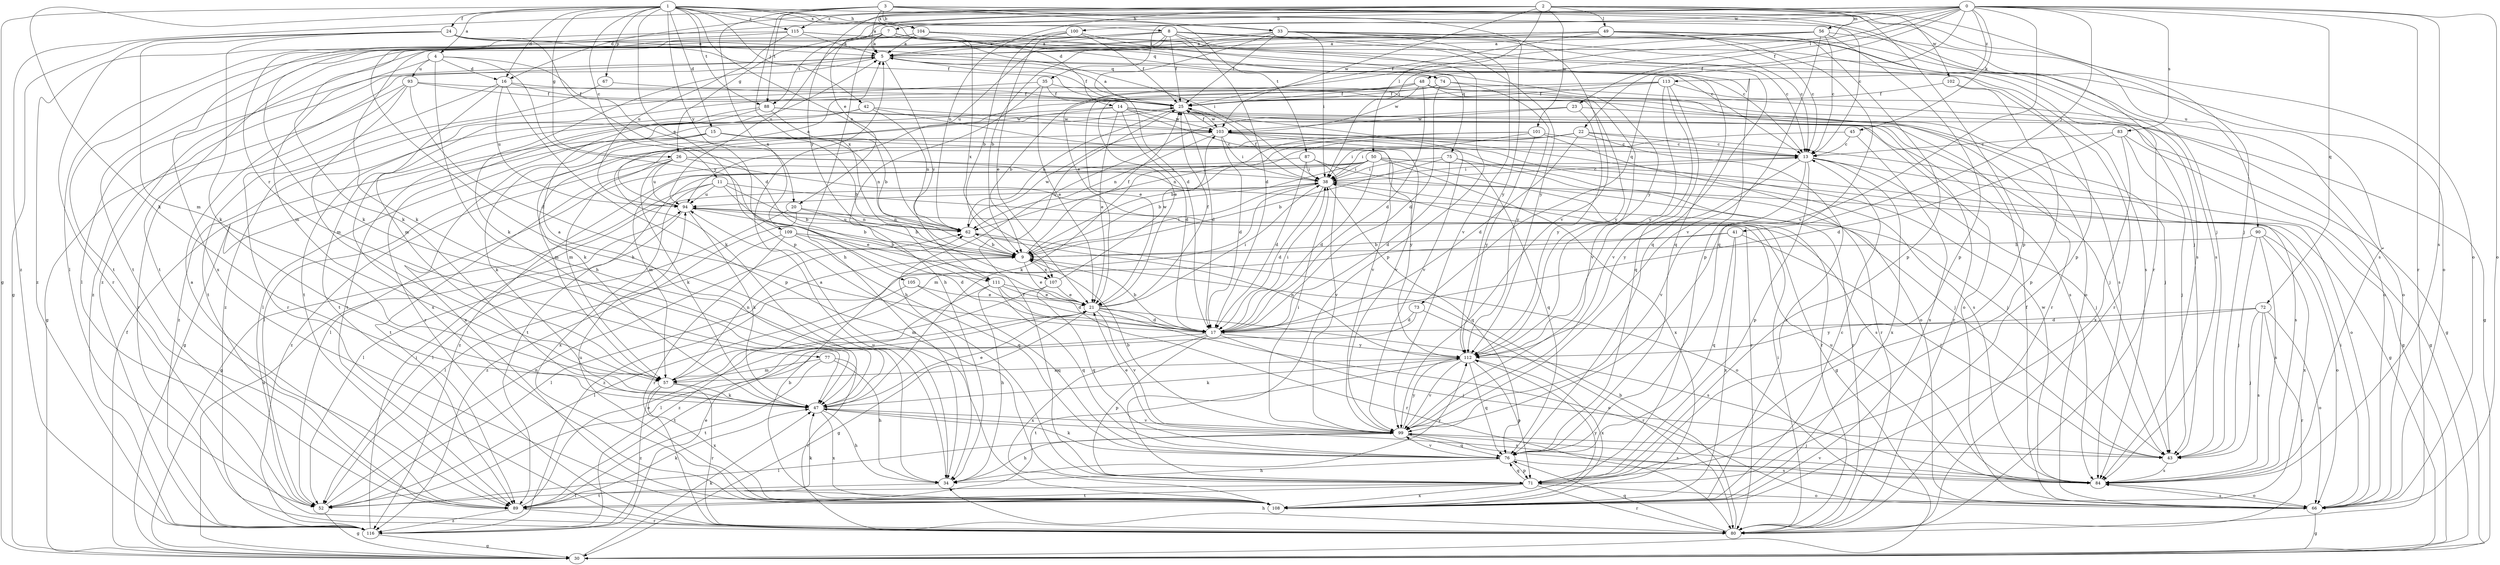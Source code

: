 strict digraph  {
0;
1;
2;
3;
4;
5;
7;
8;
9;
11;
13;
14;
15;
16;
17;
20;
21;
22;
23;
24;
25;
26;
30;
33;
34;
35;
38;
41;
42;
43;
45;
47;
48;
49;
50;
52;
56;
57;
62;
66;
67;
71;
72;
73;
74;
75;
76;
77;
80;
83;
84;
87;
88;
89;
90;
93;
94;
99;
100;
101;
102;
103;
104;
105;
107;
108;
109;
111;
112;
113;
115;
116;
0 -> 7  [label=b];
0 -> 20  [label=e];
0 -> 22  [label=f];
0 -> 23  [label=f];
0 -> 26  [label=g];
0 -> 35  [label=i];
0 -> 38  [label=i];
0 -> 41  [label=j];
0 -> 45  [label=k];
0 -> 48  [label=l];
0 -> 66  [label=o];
0 -> 72  [label=q];
0 -> 73  [label=q];
0 -> 77  [label=r];
0 -> 80  [label=r];
0 -> 83  [label=s];
0 -> 84  [label=s];
0 -> 99  [label=v];
0 -> 100  [label=w];
0 -> 113  [label=z];
1 -> 4  [label=a];
1 -> 11  [label=c];
1 -> 14  [label=d];
1 -> 15  [label=d];
1 -> 16  [label=d];
1 -> 24  [label=f];
1 -> 26  [label=g];
1 -> 30  [label=g];
1 -> 33  [label=h];
1 -> 42  [label=j];
1 -> 43  [label=j];
1 -> 47  [label=k];
1 -> 62  [label=n];
1 -> 67  [label=p];
1 -> 71  [label=p];
1 -> 87  [label=t];
1 -> 88  [label=t];
1 -> 104  [label=x];
1 -> 109  [label=y];
1 -> 115  [label=z];
2 -> 16  [label=d];
2 -> 43  [label=j];
2 -> 49  [label=l];
2 -> 50  [label=l];
2 -> 56  [label=m];
2 -> 62  [label=n];
2 -> 71  [label=p];
2 -> 101  [label=w];
2 -> 102  [label=w];
2 -> 103  [label=w];
2 -> 104  [label=x];
2 -> 111  [label=y];
2 -> 115  [label=z];
3 -> 5  [label=a];
3 -> 8  [label=b];
3 -> 13  [label=c];
3 -> 33  [label=h];
3 -> 66  [label=o];
3 -> 80  [label=r];
3 -> 88  [label=t];
3 -> 90  [label=u];
3 -> 99  [label=v];
3 -> 105  [label=x];
3 -> 107  [label=x];
3 -> 116  [label=z];
4 -> 16  [label=d];
4 -> 20  [label=e];
4 -> 34  [label=h];
4 -> 57  [label=m];
4 -> 93  [label=u];
4 -> 111  [label=y];
5 -> 25  [label=f];
5 -> 47  [label=k];
5 -> 52  [label=l];
5 -> 74  [label=q];
5 -> 84  [label=s];
5 -> 111  [label=y];
5 -> 116  [label=z];
7 -> 5  [label=a];
7 -> 34  [label=h];
7 -> 47  [label=k];
7 -> 71  [label=p];
7 -> 74  [label=q];
7 -> 75  [label=q];
7 -> 88  [label=t];
7 -> 94  [label=u];
7 -> 107  [label=x];
8 -> 5  [label=a];
8 -> 9  [label=b];
8 -> 13  [label=c];
8 -> 17  [label=d];
8 -> 25  [label=f];
8 -> 34  [label=h];
8 -> 71  [label=p];
8 -> 76  [label=q];
8 -> 84  [label=s];
8 -> 89  [label=t];
8 -> 94  [label=u];
8 -> 112  [label=y];
9 -> 21  [label=e];
9 -> 25  [label=f];
9 -> 38  [label=i];
9 -> 52  [label=l];
9 -> 107  [label=x];
11 -> 9  [label=b];
11 -> 21  [label=e];
11 -> 30  [label=g];
11 -> 84  [label=s];
11 -> 94  [label=u];
11 -> 108  [label=x];
13 -> 38  [label=i];
13 -> 43  [label=j];
13 -> 66  [label=o];
13 -> 71  [label=p];
13 -> 99  [label=v];
13 -> 108  [label=x];
13 -> 112  [label=y];
14 -> 17  [label=d];
14 -> 21  [label=e];
14 -> 43  [label=j];
14 -> 47  [label=k];
14 -> 66  [label=o];
14 -> 89  [label=t];
14 -> 99  [label=v];
14 -> 103  [label=w];
15 -> 9  [label=b];
15 -> 13  [label=c];
15 -> 30  [label=g];
15 -> 47  [label=k];
15 -> 62  [label=n];
15 -> 108  [label=x];
15 -> 112  [label=y];
16 -> 25  [label=f];
16 -> 57  [label=m];
16 -> 71  [label=p];
16 -> 80  [label=r];
16 -> 84  [label=s];
16 -> 94  [label=u];
17 -> 9  [label=b];
17 -> 38  [label=i];
17 -> 43  [label=j];
17 -> 71  [label=p];
17 -> 89  [label=t];
17 -> 108  [label=x];
17 -> 112  [label=y];
20 -> 9  [label=b];
20 -> 52  [label=l];
20 -> 62  [label=n];
20 -> 116  [label=z];
21 -> 17  [label=d];
21 -> 25  [label=f];
21 -> 30  [label=g];
21 -> 38  [label=i];
21 -> 66  [label=o];
21 -> 84  [label=s];
21 -> 99  [label=v];
22 -> 9  [label=b];
22 -> 13  [label=c];
22 -> 17  [label=d];
22 -> 30  [label=g];
22 -> 52  [label=l];
22 -> 57  [label=m];
22 -> 108  [label=x];
23 -> 30  [label=g];
23 -> 34  [label=h];
23 -> 103  [label=w];
23 -> 112  [label=y];
24 -> 5  [label=a];
24 -> 13  [label=c];
24 -> 17  [label=d];
24 -> 25  [label=f];
24 -> 30  [label=g];
24 -> 47  [label=k];
24 -> 57  [label=m];
24 -> 80  [label=r];
25 -> 5  [label=a];
25 -> 17  [label=d];
25 -> 43  [label=j];
25 -> 52  [label=l];
25 -> 62  [label=n];
25 -> 80  [label=r];
25 -> 99  [label=v];
25 -> 103  [label=w];
26 -> 38  [label=i];
26 -> 43  [label=j];
26 -> 47  [label=k];
26 -> 80  [label=r];
26 -> 89  [label=t];
26 -> 94  [label=u];
26 -> 116  [label=z];
30 -> 25  [label=f];
30 -> 47  [label=k];
30 -> 94  [label=u];
33 -> 5  [label=a];
33 -> 13  [label=c];
33 -> 17  [label=d];
33 -> 25  [label=f];
33 -> 38  [label=i];
33 -> 47  [label=k];
33 -> 84  [label=s];
33 -> 99  [label=v];
33 -> 112  [label=y];
34 -> 89  [label=t];
34 -> 94  [label=u];
34 -> 112  [label=y];
35 -> 21  [label=e];
35 -> 25  [label=f];
35 -> 34  [label=h];
35 -> 80  [label=r];
35 -> 116  [label=z];
38 -> 13  [label=c];
38 -> 17  [label=d];
38 -> 25  [label=f];
38 -> 30  [label=g];
38 -> 57  [label=m];
38 -> 76  [label=q];
38 -> 94  [label=u];
41 -> 9  [label=b];
41 -> 43  [label=j];
41 -> 76  [label=q];
41 -> 108  [label=x];
41 -> 116  [label=z];
42 -> 62  [label=n];
42 -> 80  [label=r];
42 -> 99  [label=v];
42 -> 103  [label=w];
42 -> 116  [label=z];
43 -> 84  [label=s];
45 -> 13  [label=c];
45 -> 38  [label=i];
45 -> 108  [label=x];
47 -> 5  [label=a];
47 -> 21  [label=e];
47 -> 34  [label=h];
47 -> 84  [label=s];
47 -> 99  [label=v];
47 -> 108  [label=x];
48 -> 9  [label=b];
48 -> 17  [label=d];
48 -> 25  [label=f];
48 -> 30  [label=g];
48 -> 89  [label=t];
48 -> 99  [label=v];
48 -> 103  [label=w];
48 -> 112  [label=y];
49 -> 5  [label=a];
49 -> 13  [label=c];
49 -> 25  [label=f];
49 -> 47  [label=k];
49 -> 66  [label=o];
49 -> 71  [label=p];
49 -> 76  [label=q];
49 -> 89  [label=t];
50 -> 9  [label=b];
50 -> 17  [label=d];
50 -> 30  [label=g];
50 -> 38  [label=i];
50 -> 52  [label=l];
50 -> 80  [label=r];
50 -> 84  [label=s];
50 -> 89  [label=t];
50 -> 108  [label=x];
50 -> 116  [label=z];
52 -> 30  [label=g];
52 -> 62  [label=n];
56 -> 5  [label=a];
56 -> 13  [label=c];
56 -> 21  [label=e];
56 -> 71  [label=p];
56 -> 84  [label=s];
56 -> 99  [label=v];
56 -> 116  [label=z];
57 -> 47  [label=k];
57 -> 62  [label=n];
57 -> 80  [label=r];
57 -> 108  [label=x];
57 -> 116  [label=z];
62 -> 9  [label=b];
62 -> 66  [label=o];
62 -> 94  [label=u];
62 -> 103  [label=w];
66 -> 25  [label=f];
66 -> 30  [label=g];
66 -> 38  [label=i];
66 -> 84  [label=s];
67 -> 25  [label=f];
67 -> 89  [label=t];
71 -> 25  [label=f];
71 -> 52  [label=l];
71 -> 66  [label=o];
71 -> 76  [label=q];
71 -> 80  [label=r];
71 -> 89  [label=t];
71 -> 108  [label=x];
72 -> 17  [label=d];
72 -> 43  [label=j];
72 -> 66  [label=o];
72 -> 80  [label=r];
72 -> 84  [label=s];
72 -> 112  [label=y];
73 -> 17  [label=d];
73 -> 52  [label=l];
73 -> 80  [label=r];
74 -> 17  [label=d];
74 -> 21  [label=e];
74 -> 25  [label=f];
74 -> 66  [label=o];
74 -> 112  [label=y];
75 -> 9  [label=b];
75 -> 17  [label=d];
75 -> 38  [label=i];
75 -> 76  [label=q];
75 -> 80  [label=r];
76 -> 34  [label=h];
76 -> 47  [label=k];
76 -> 71  [label=p];
76 -> 84  [label=s];
76 -> 99  [label=v];
77 -> 34  [label=h];
77 -> 57  [label=m];
77 -> 80  [label=r];
77 -> 89  [label=t];
80 -> 9  [label=b];
80 -> 34  [label=h];
80 -> 38  [label=i];
80 -> 76  [label=q];
83 -> 13  [label=c];
83 -> 17  [label=d];
83 -> 30  [label=g];
83 -> 43  [label=j];
83 -> 108  [label=x];
84 -> 66  [label=o];
84 -> 94  [label=u];
84 -> 99  [label=v];
84 -> 103  [label=w];
87 -> 17  [label=d];
87 -> 38  [label=i];
87 -> 43  [label=j];
87 -> 57  [label=m];
87 -> 99  [label=v];
88 -> 9  [label=b];
88 -> 84  [label=s];
88 -> 89  [label=t];
88 -> 103  [label=w];
88 -> 108  [label=x];
89 -> 5  [label=a];
89 -> 21  [label=e];
89 -> 47  [label=k];
89 -> 80  [label=r];
89 -> 116  [label=z];
90 -> 9  [label=b];
90 -> 43  [label=j];
90 -> 66  [label=o];
90 -> 84  [label=s];
90 -> 108  [label=x];
93 -> 17  [label=d];
93 -> 25  [label=f];
93 -> 30  [label=g];
93 -> 57  [label=m];
93 -> 66  [label=o];
93 -> 80  [label=r];
94 -> 5  [label=a];
94 -> 9  [label=b];
94 -> 47  [label=k];
94 -> 52  [label=l];
94 -> 62  [label=n];
99 -> 9  [label=b];
99 -> 21  [label=e];
99 -> 34  [label=h];
99 -> 38  [label=i];
99 -> 43  [label=j];
99 -> 52  [label=l];
99 -> 76  [label=q];
99 -> 84  [label=s];
99 -> 112  [label=y];
100 -> 5  [label=a];
100 -> 9  [label=b];
100 -> 21  [label=e];
100 -> 25  [label=f];
100 -> 112  [label=y];
101 -> 13  [label=c];
101 -> 38  [label=i];
101 -> 47  [label=k];
101 -> 62  [label=n];
101 -> 80  [label=r];
101 -> 112  [label=y];
102 -> 25  [label=f];
102 -> 71  [label=p];
102 -> 80  [label=r];
103 -> 13  [label=c];
103 -> 17  [label=d];
103 -> 25  [label=f];
103 -> 38  [label=i];
103 -> 57  [label=m];
103 -> 62  [label=n];
103 -> 66  [label=o];
103 -> 84  [label=s];
104 -> 5  [label=a];
104 -> 43  [label=j];
104 -> 52  [label=l];
104 -> 71  [label=p];
104 -> 76  [label=q];
104 -> 89  [label=t];
105 -> 21  [label=e];
105 -> 52  [label=l];
105 -> 76  [label=q];
107 -> 21  [label=e];
107 -> 57  [label=m];
107 -> 76  [label=q];
107 -> 103  [label=w];
108 -> 5  [label=a];
108 -> 9  [label=b];
108 -> 13  [label=c];
108 -> 47  [label=k];
108 -> 94  [label=u];
108 -> 112  [label=y];
109 -> 9  [label=b];
109 -> 17  [label=d];
109 -> 52  [label=l];
109 -> 76  [label=q];
109 -> 80  [label=r];
111 -> 17  [label=d];
111 -> 21  [label=e];
111 -> 34  [label=h];
111 -> 76  [label=q];
111 -> 80  [label=r];
111 -> 116  [label=z];
112 -> 47  [label=k];
112 -> 57  [label=m];
112 -> 62  [label=n];
112 -> 71  [label=p];
112 -> 76  [label=q];
112 -> 89  [label=t];
112 -> 99  [label=v];
112 -> 108  [label=x];
113 -> 21  [label=e];
113 -> 25  [label=f];
113 -> 47  [label=k];
113 -> 66  [label=o];
113 -> 76  [label=q];
113 -> 99  [label=v];
113 -> 112  [label=y];
115 -> 5  [label=a];
115 -> 13  [label=c];
115 -> 38  [label=i];
115 -> 94  [label=u];
115 -> 108  [label=x];
115 -> 116  [label=z];
116 -> 21  [label=e];
116 -> 30  [label=g];
116 -> 38  [label=i];
}
